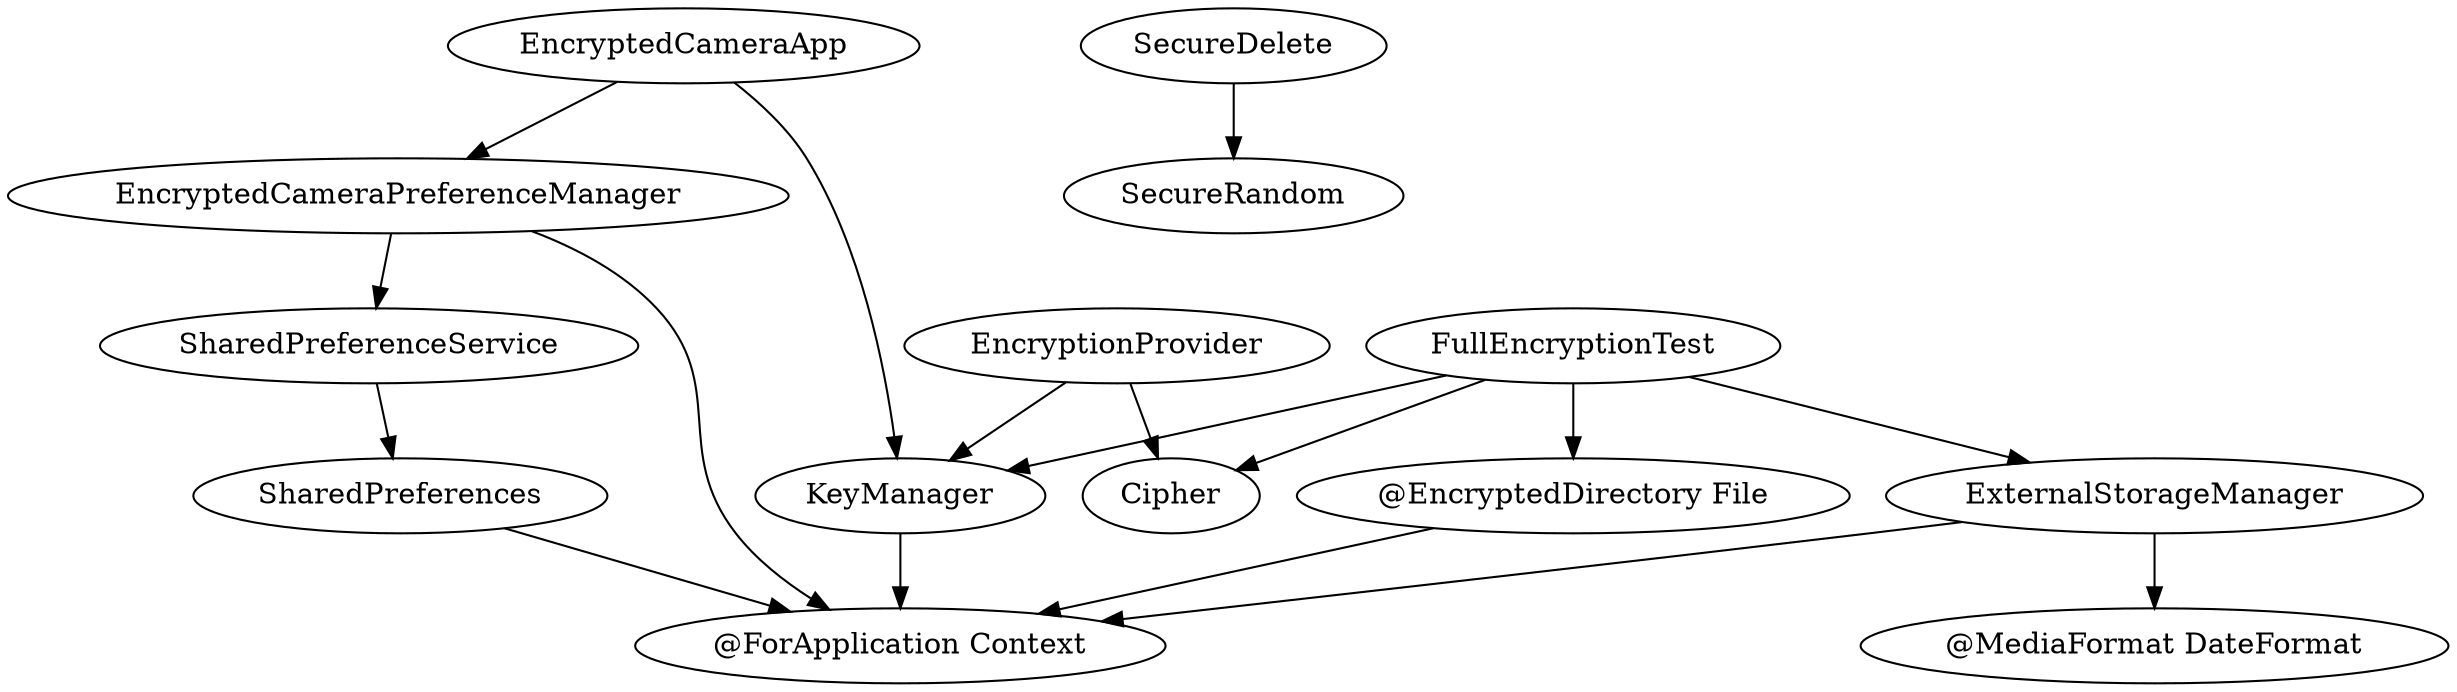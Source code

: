 digraph G1 {
  concentrate = true;
  n2 [label="@EncryptedDirectory File"];
  n3 [label="@ForApplication Context"];
  n2 -> n3;
  EncryptedCameraApp -> KeyManager;
  EncryptedCameraApp -> EncryptedCameraPreferenceManager;
  EncryptedCameraPreferenceManager -> n3;
  EncryptedCameraPreferenceManager -> SharedPreferenceService;
  EncryptionProvider -> KeyManager;
  EncryptionProvider -> Cipher;
  ExternalStorageManager -> n3;
  n4 [label="@MediaFormat DateFormat"];
  ExternalStorageManager -> n4;
  FullEncryptionTest -> n2;
  FullEncryptionTest -> KeyManager;
  FullEncryptionTest -> ExternalStorageManager;
  FullEncryptionTest -> Cipher;
  KeyManager -> n3;
  SecureDelete -> SecureRandom;
  SharedPreferenceService -> SharedPreferences;
  SharedPreferences -> n3;
}
